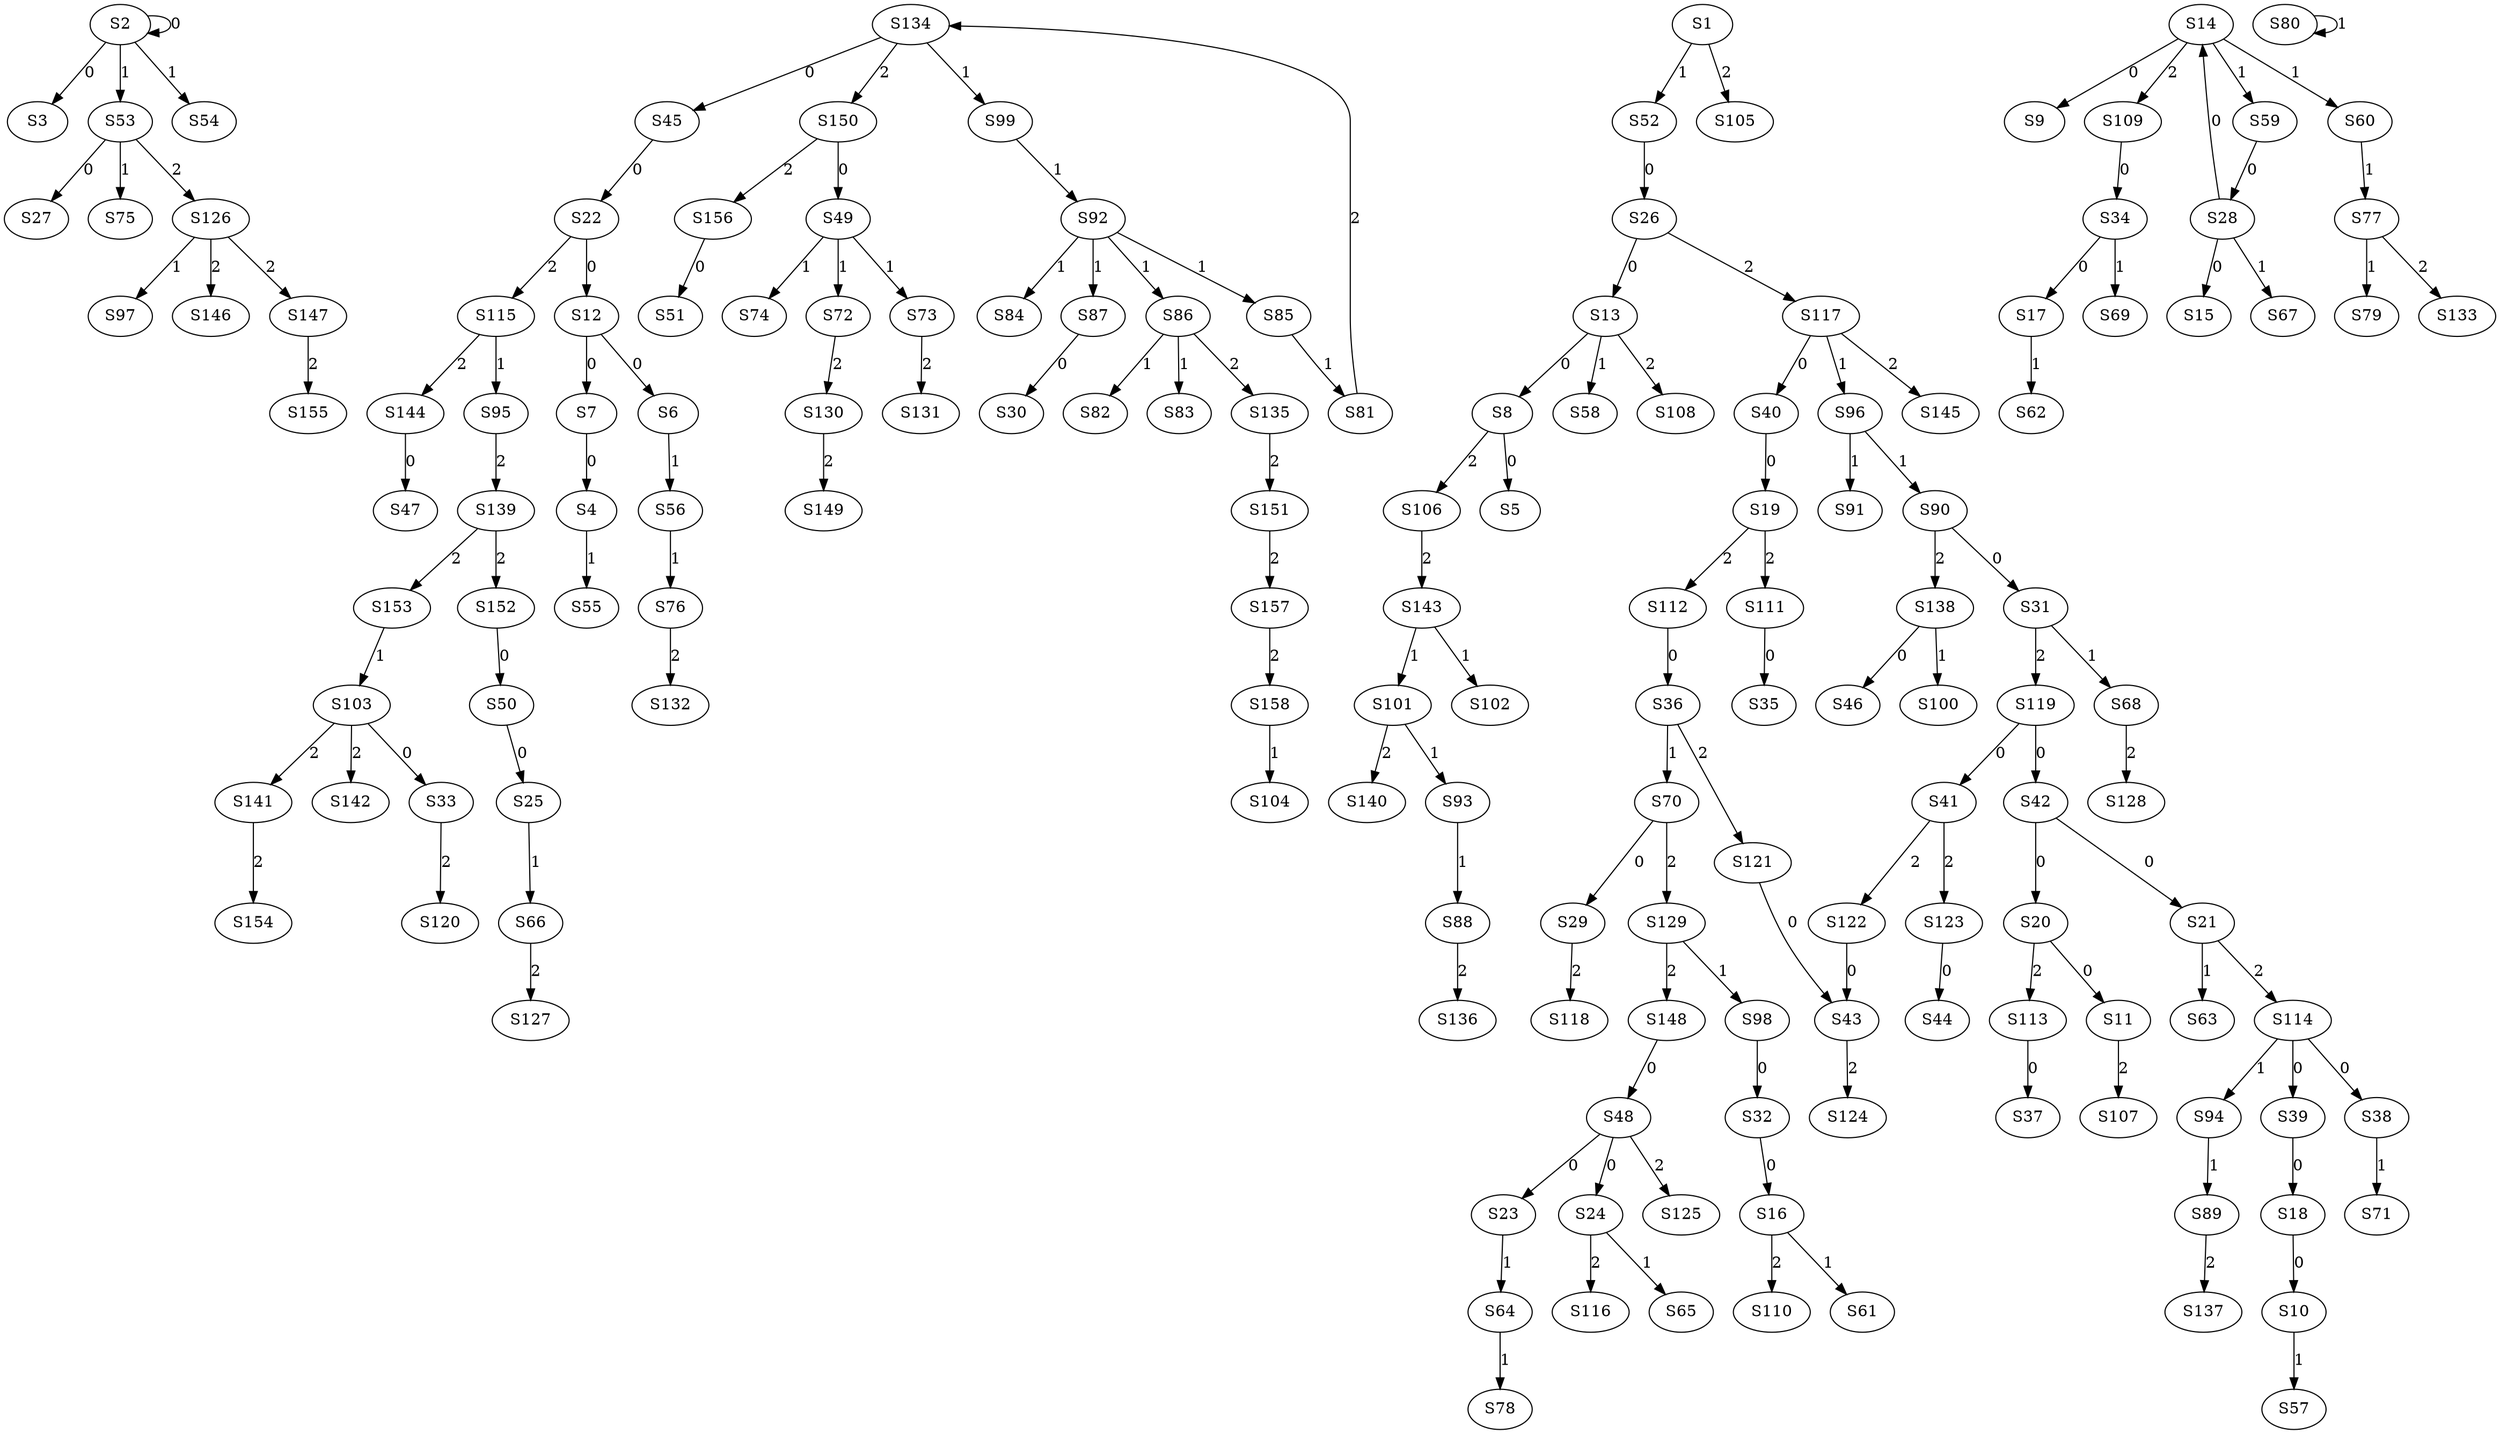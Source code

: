 strict digraph {
	S2 -> S2 [ label = 0 ];
	S2 -> S3 [ label = 0 ];
	S7 -> S4 [ label = 0 ];
	S8 -> S5 [ label = 0 ];
	S12 -> S6 [ label = 0 ];
	S12 -> S7 [ label = 0 ];
	S13 -> S8 [ label = 0 ];
	S14 -> S9 [ label = 0 ];
	S18 -> S10 [ label = 0 ];
	S20 -> S11 [ label = 0 ];
	S22 -> S12 [ label = 0 ];
	S26 -> S13 [ label = 0 ];
	S28 -> S14 [ label = 0 ];
	S28 -> S15 [ label = 0 ];
	S32 -> S16 [ label = 0 ];
	S34 -> S17 [ label = 0 ];
	S39 -> S18 [ label = 0 ];
	S40 -> S19 [ label = 0 ];
	S42 -> S20 [ label = 0 ];
	S42 -> S21 [ label = 0 ];
	S45 -> S22 [ label = 0 ];
	S48 -> S23 [ label = 0 ];
	S48 -> S24 [ label = 0 ];
	S50 -> S25 [ label = 0 ];
	S52 -> S26 [ label = 0 ];
	S53 -> S27 [ label = 0 ];
	S59 -> S28 [ label = 0 ];
	S70 -> S29 [ label = 0 ];
	S87 -> S30 [ label = 0 ];
	S90 -> S31 [ label = 0 ];
	S98 -> S32 [ label = 0 ];
	S103 -> S33 [ label = 0 ];
	S109 -> S34 [ label = 0 ];
	S111 -> S35 [ label = 0 ];
	S112 -> S36 [ label = 0 ];
	S113 -> S37 [ label = 0 ];
	S114 -> S38 [ label = 0 ];
	S114 -> S39 [ label = 0 ];
	S117 -> S40 [ label = 0 ];
	S119 -> S41 [ label = 0 ];
	S119 -> S42 [ label = 0 ];
	S122 -> S43 [ label = 0 ];
	S123 -> S44 [ label = 0 ];
	S134 -> S45 [ label = 0 ];
	S138 -> S46 [ label = 0 ];
	S144 -> S47 [ label = 0 ];
	S148 -> S48 [ label = 0 ];
	S150 -> S49 [ label = 0 ];
	S152 -> S50 [ label = 0 ];
	S156 -> S51 [ label = 0 ];
	S1 -> S52 [ label = 1 ];
	S2 -> S53 [ label = 1 ];
	S2 -> S54 [ label = 1 ];
	S4 -> S55 [ label = 1 ];
	S6 -> S56 [ label = 1 ];
	S10 -> S57 [ label = 1 ];
	S13 -> S58 [ label = 1 ];
	S14 -> S59 [ label = 1 ];
	S14 -> S60 [ label = 1 ];
	S16 -> S61 [ label = 1 ];
	S17 -> S62 [ label = 1 ];
	S21 -> S63 [ label = 1 ];
	S23 -> S64 [ label = 1 ];
	S24 -> S65 [ label = 1 ];
	S25 -> S66 [ label = 1 ];
	S28 -> S67 [ label = 1 ];
	S31 -> S68 [ label = 1 ];
	S34 -> S69 [ label = 1 ];
	S36 -> S70 [ label = 1 ];
	S38 -> S71 [ label = 1 ];
	S49 -> S72 [ label = 1 ];
	S49 -> S73 [ label = 1 ];
	S49 -> S74 [ label = 1 ];
	S53 -> S75 [ label = 1 ];
	S56 -> S76 [ label = 1 ];
	S60 -> S77 [ label = 1 ];
	S64 -> S78 [ label = 1 ];
	S77 -> S79 [ label = 1 ];
	S80 -> S80 [ label = 1 ];
	S85 -> S81 [ label = 1 ];
	S86 -> S82 [ label = 1 ];
	S86 -> S83 [ label = 1 ];
	S92 -> S84 [ label = 1 ];
	S92 -> S85 [ label = 1 ];
	S92 -> S86 [ label = 1 ];
	S92 -> S87 [ label = 1 ];
	S93 -> S88 [ label = 1 ];
	S94 -> S89 [ label = 1 ];
	S96 -> S90 [ label = 1 ];
	S96 -> S91 [ label = 1 ];
	S99 -> S92 [ label = 1 ];
	S101 -> S93 [ label = 1 ];
	S114 -> S94 [ label = 1 ];
	S115 -> S95 [ label = 1 ];
	S117 -> S96 [ label = 1 ];
	S126 -> S97 [ label = 1 ];
	S129 -> S98 [ label = 1 ];
	S134 -> S99 [ label = 1 ];
	S138 -> S100 [ label = 1 ];
	S143 -> S101 [ label = 1 ];
	S143 -> S102 [ label = 1 ];
	S153 -> S103 [ label = 1 ];
	S158 -> S104 [ label = 1 ];
	S1 -> S105 [ label = 2 ];
	S8 -> S106 [ label = 2 ];
	S11 -> S107 [ label = 2 ];
	S13 -> S108 [ label = 2 ];
	S14 -> S109 [ label = 2 ];
	S16 -> S110 [ label = 2 ];
	S19 -> S111 [ label = 2 ];
	S19 -> S112 [ label = 2 ];
	S20 -> S113 [ label = 2 ];
	S21 -> S114 [ label = 2 ];
	S22 -> S115 [ label = 2 ];
	S24 -> S116 [ label = 2 ];
	S26 -> S117 [ label = 2 ];
	S29 -> S118 [ label = 2 ];
	S31 -> S119 [ label = 2 ];
	S33 -> S120 [ label = 2 ];
	S36 -> S121 [ label = 2 ];
	S41 -> S122 [ label = 2 ];
	S41 -> S123 [ label = 2 ];
	S43 -> S124 [ label = 2 ];
	S48 -> S125 [ label = 2 ];
	S53 -> S126 [ label = 2 ];
	S66 -> S127 [ label = 2 ];
	S68 -> S128 [ label = 2 ];
	S70 -> S129 [ label = 2 ];
	S72 -> S130 [ label = 2 ];
	S73 -> S131 [ label = 2 ];
	S76 -> S132 [ label = 2 ];
	S77 -> S133 [ label = 2 ];
	S81 -> S134 [ label = 2 ];
	S86 -> S135 [ label = 2 ];
	S88 -> S136 [ label = 2 ];
	S89 -> S137 [ label = 2 ];
	S90 -> S138 [ label = 2 ];
	S95 -> S139 [ label = 2 ];
	S101 -> S140 [ label = 2 ];
	S103 -> S141 [ label = 2 ];
	S103 -> S142 [ label = 2 ];
	S106 -> S143 [ label = 2 ];
	S115 -> S144 [ label = 2 ];
	S117 -> S145 [ label = 2 ];
	S126 -> S146 [ label = 2 ];
	S126 -> S147 [ label = 2 ];
	S129 -> S148 [ label = 2 ];
	S130 -> S149 [ label = 2 ];
	S134 -> S150 [ label = 2 ];
	S135 -> S151 [ label = 2 ];
	S139 -> S152 [ label = 2 ];
	S139 -> S153 [ label = 2 ];
	S141 -> S154 [ label = 2 ];
	S147 -> S155 [ label = 2 ];
	S150 -> S156 [ label = 2 ];
	S151 -> S157 [ label = 2 ];
	S157 -> S158 [ label = 2 ];
	S121 -> S43 [ label = 0 ];
}